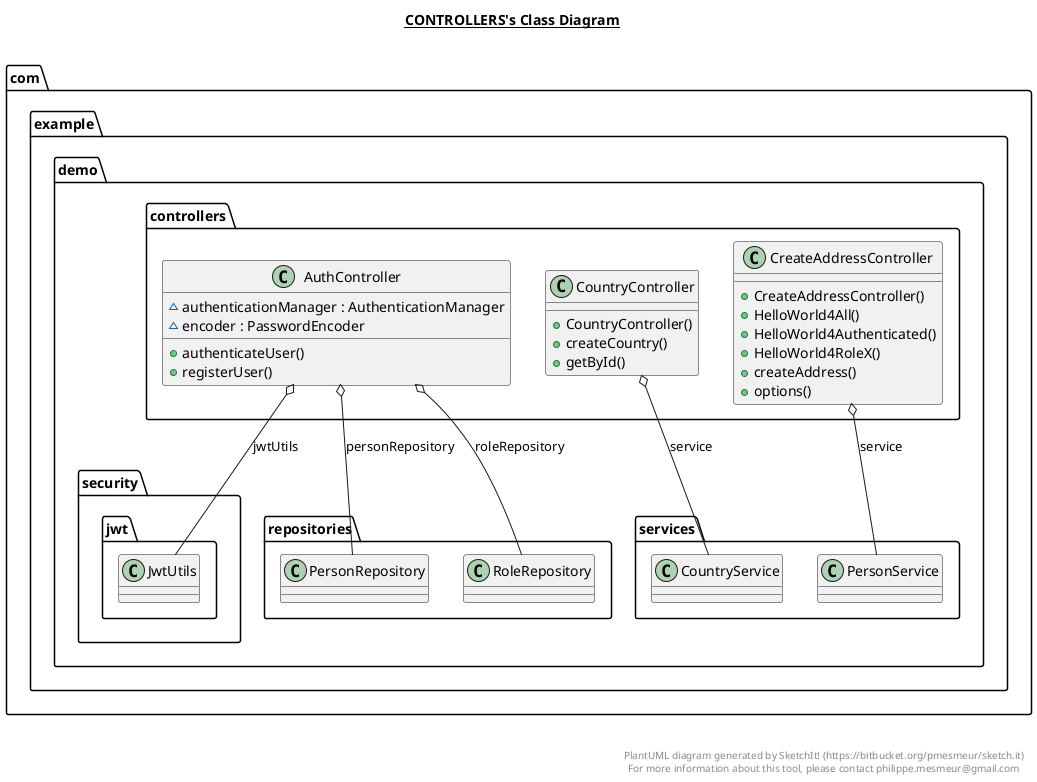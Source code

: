 @startuml

title __CONTROLLERS's Class Diagram__\n

  namespace com.example.demo {
    namespace controllers {
      class com.example.demo.controllers.AuthController {
          ~ authenticationManager : AuthenticationManager
          ~ encoder : PasswordEncoder
          + authenticateUser()
          + registerUser()
      }
    }
  }
  

  namespace com.example.demo {
    namespace controllers {
      class com.example.demo.controllers.CountryController {
          + CountryController()
          + createCountry()
          + getById()
      }
    }
  }
  

  namespace com.example.demo {
    namespace controllers {
      class com.example.demo.controllers.CreateAddressController {
          + CreateAddressController()
          + HelloWorld4All()
          + HelloWorld4Authenticated()
          + HelloWorld4RoleX()
          + createAddress()
          + options()
      }
    }
  }
  

  com.example.demo.controllers.AuthController o-- com.example.demo.security.jwt.JwtUtils : jwtUtils
  com.example.demo.controllers.AuthController o-- com.example.demo.repositories.PersonRepository : personRepository
  com.example.demo.controllers.AuthController o-- com.example.demo.repositories.RoleRepository : roleRepository
  com.example.demo.controllers.CountryController o-- com.example.demo.services.CountryService : service
  com.example.demo.controllers.CreateAddressController o-- com.example.demo.services.PersonService : service


right footer


PlantUML diagram generated by SketchIt! (https://bitbucket.org/pmesmeur/sketch.it)
For more information about this tool, please contact philippe.mesmeur@gmail.com
endfooter

@enduml
